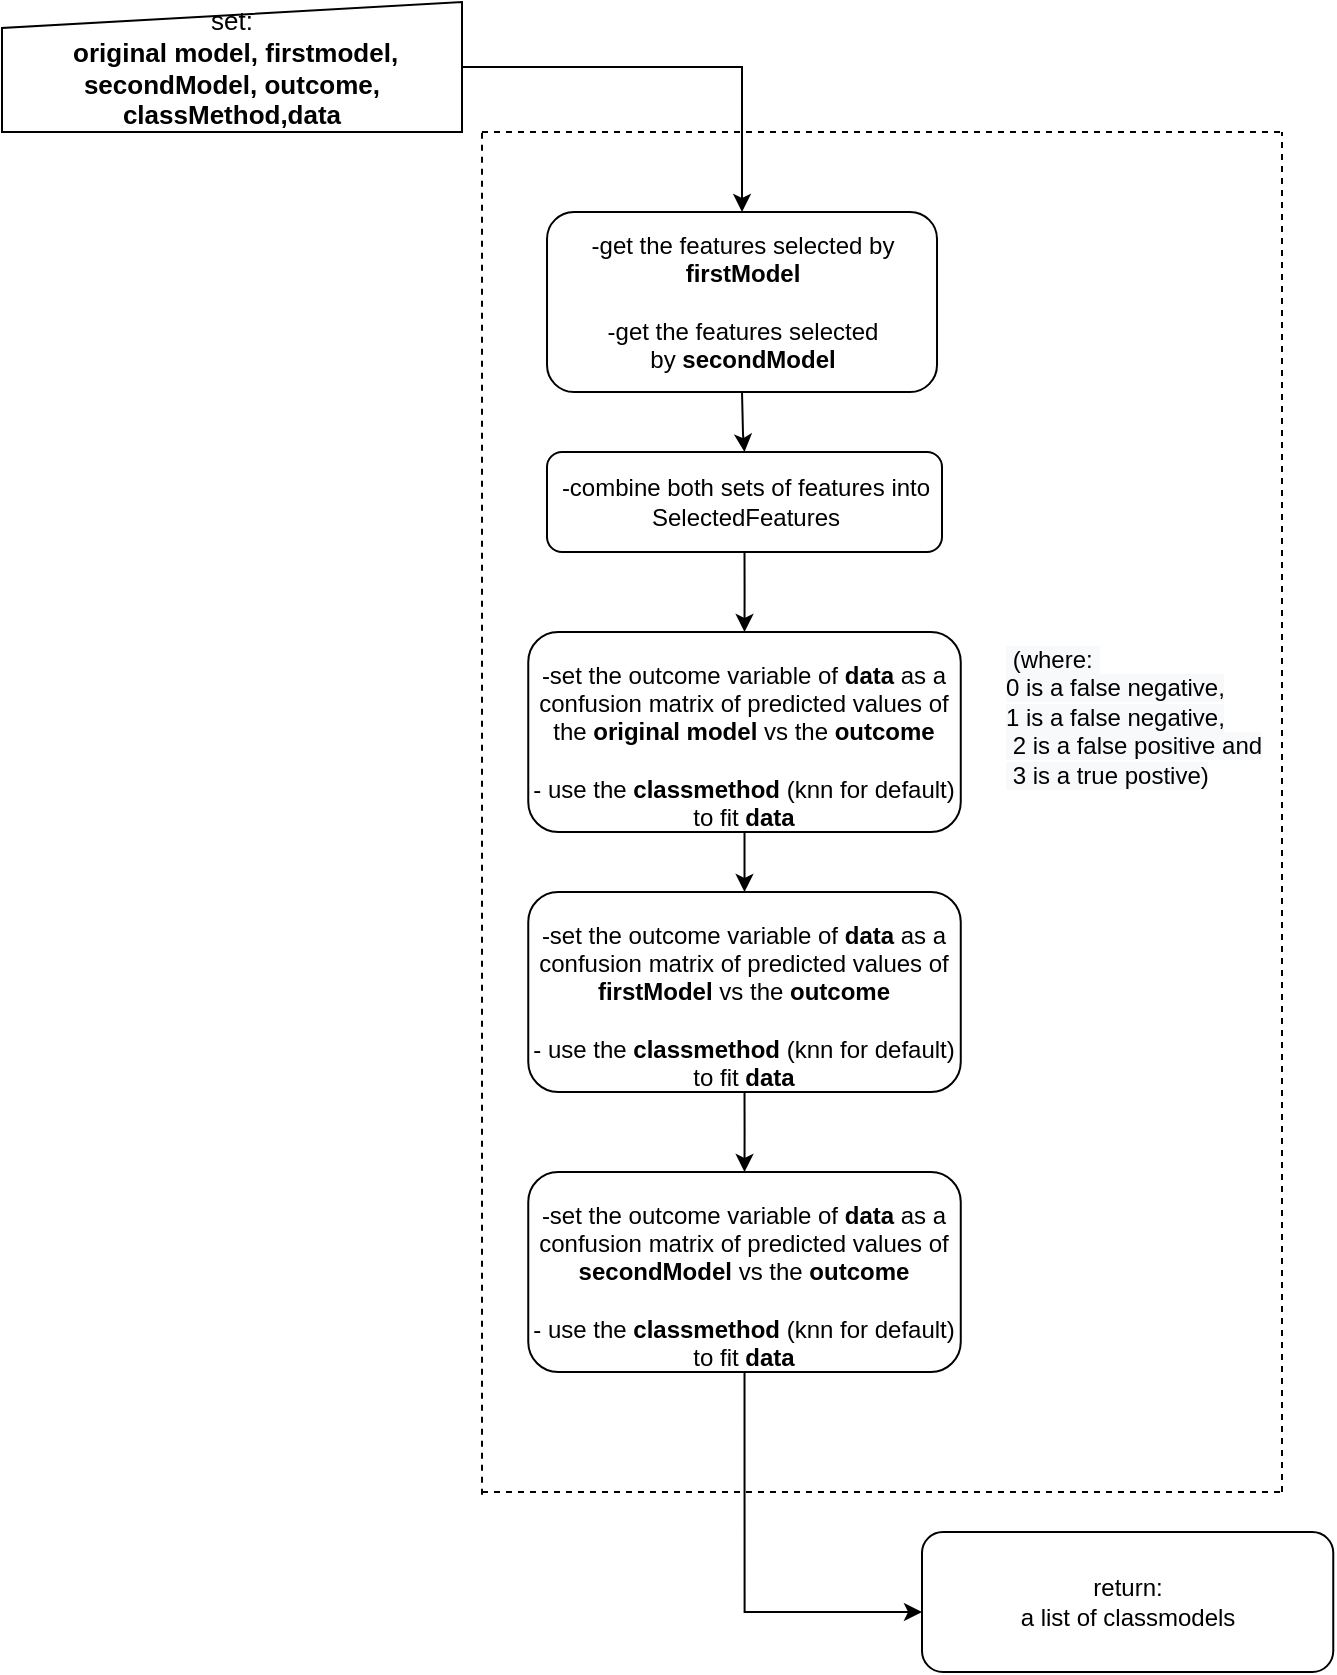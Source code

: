 <mxfile version="13.2.4" type="device"><diagram id="yl6mypD3vgsZdpsOjGAc" name="Page-1"><mxGraphModel dx="1240" dy="619" grid="1" gridSize="10" guides="1" tooltips="1" connect="1" arrows="1" fold="1" page="1" pageScale="1" pageWidth="850" pageHeight="1100" math="0" shadow="0"><root><mxCell id="0"/><mxCell id="1" parent="0"/><mxCell id="wt6OR1GTjQWYbPGMmjvs-1" style="edgeStyle=orthogonalEdgeStyle;rounded=0;orthogonalLoop=1;jettySize=auto;html=1;entryX=0.5;entryY=0;entryDx=0;entryDy=0;" edge="1" parent="1" source="wt6OR1GTjQWYbPGMmjvs-2" target="wt6OR1GTjQWYbPGMmjvs-15"><mxGeometry relative="1" as="geometry"><mxPoint x="369.505" y="114.7" as="targetPoint"/></mxGeometry></mxCell><mxCell id="wt6OR1GTjQWYbPGMmjvs-2" value="&lt;font style=&quot;font-size: 13px&quot;&gt;set:&lt;br&gt;&amp;nbsp;&lt;b&gt;original model, firstmodel, secondModel, outcome, classMethod,data&lt;/b&gt;&lt;/font&gt;" style="shape=manualInput;whiteSpace=wrap;html=1;rounded=0;comic=0;spacing=1;size=13;fontSize=13;" vertex="1" parent="1"><mxGeometry y="15" width="230" height="65" as="geometry"/></mxCell><mxCell id="wt6OR1GTjQWYbPGMmjvs-3" style="edgeStyle=orthogonalEdgeStyle;rounded=0;orthogonalLoop=1;jettySize=auto;html=1;exitX=0.5;exitY=1;exitDx=0;exitDy=0;" edge="1" parent="1" source="wt6OR1GTjQWYbPGMmjvs-4" target="wt6OR1GTjQWYbPGMmjvs-8"><mxGeometry relative="1" as="geometry"/></mxCell><mxCell id="wt6OR1GTjQWYbPGMmjvs-4" value="-combine both sets of features into SelectedFeatures" style="rounded=1;whiteSpace=wrap;html=1;fontSize=12;glass=0;strokeWidth=1;shadow=0;" vertex="1" parent="1"><mxGeometry x="272.5" y="240" width="197.5" height="50" as="geometry"/></mxCell><mxCell id="wt6OR1GTjQWYbPGMmjvs-5" style="edgeStyle=orthogonalEdgeStyle;rounded=0;orthogonalLoop=1;jettySize=auto;html=1;exitX=0.5;exitY=1;exitDx=0;exitDy=0;" edge="1" parent="1" target="wt6OR1GTjQWYbPGMmjvs-4"><mxGeometry relative="1" as="geometry"><mxPoint x="370" y="210" as="sourcePoint"/></mxGeometry></mxCell><mxCell id="wt6OR1GTjQWYbPGMmjvs-20" style="edgeStyle=orthogonalEdgeStyle;rounded=0;orthogonalLoop=1;jettySize=auto;html=1;exitX=0.5;exitY=1;exitDx=0;exitDy=0;entryX=0.5;entryY=0;entryDx=0;entryDy=0;" edge="1" parent="1" source="wt6OR1GTjQWYbPGMmjvs-8" target="wt6OR1GTjQWYbPGMmjvs-18"><mxGeometry relative="1" as="geometry"/></mxCell><mxCell id="wt6OR1GTjQWYbPGMmjvs-8" value="&lt;br&gt;-set the outcome variable of &lt;b&gt;data &lt;/b&gt;as a confusion matrix of predicted values of the &lt;b&gt;original model&lt;/b&gt; vs the &lt;b&gt;outcome&lt;/b&gt;&lt;br&gt;&lt;br&gt;- use the &lt;b&gt;classmethod&lt;/b&gt; (knn for default) to fit&amp;nbsp;&lt;b&gt;data&lt;/b&gt;" style="rounded=1;whiteSpace=wrap;html=1;fontSize=12;glass=0;strokeWidth=1;shadow=0;" vertex="1" parent="1"><mxGeometry x="263.13" y="330" width="216.25" height="100" as="geometry"/></mxCell><mxCell id="wt6OR1GTjQWYbPGMmjvs-15" value="-get the features selected by &lt;b&gt;firstModel&lt;br&gt;&lt;/b&gt;&lt;br&gt;-get the features selected by&amp;nbsp;&lt;b&gt;secondModel&lt;/b&gt;" style="rounded=1;whiteSpace=wrap;html=1;fontSize=12;glass=0;strokeWidth=1;shadow=0;" vertex="1" parent="1"><mxGeometry x="272.51" y="120" width="195" height="90" as="geometry"/></mxCell><mxCell id="wt6OR1GTjQWYbPGMmjvs-16" value="&lt;span style=&quot;color: rgb(0 , 0 , 0) ; font-family: &amp;#34;helvetica&amp;#34; ; font-size: 12px ; font-style: normal ; font-weight: 400 ; letter-spacing: normal ; text-align: center ; text-indent: 0px ; text-transform: none ; word-spacing: 0px ; background-color: rgb(248 , 249 , 250) ; display: inline ; float: none&quot;&gt;&lt;span&gt;&amp;nbsp;&lt;/span&gt;(where:&amp;nbsp;&lt;br&gt;0 is a false negative, &lt;br&gt;1 is a false negative,&lt;br&gt;&amp;nbsp;2 is a false positive and&lt;br&gt;&amp;nbsp;3 is a true postive)&lt;/span&gt;" style="text;whiteSpace=wrap;html=1;" vertex="1" parent="1"><mxGeometry x="500" y="330" width="160" height="70" as="geometry"/></mxCell><mxCell id="wt6OR1GTjQWYbPGMmjvs-21" style="edgeStyle=orthogonalEdgeStyle;rounded=0;orthogonalLoop=1;jettySize=auto;html=1;exitX=0.5;exitY=1;exitDx=0;exitDy=0;" edge="1" parent="1" source="wt6OR1GTjQWYbPGMmjvs-18" target="wt6OR1GTjQWYbPGMmjvs-19"><mxGeometry relative="1" as="geometry"/></mxCell><mxCell id="wt6OR1GTjQWYbPGMmjvs-18" value="&lt;br&gt;-set the outcome variable of &lt;b&gt;data &lt;/b&gt;as a confusion matrix of predicted values of &lt;b&gt;firstModel&lt;/b&gt; vs the &lt;b&gt;outcome&lt;/b&gt;&lt;br&gt;&lt;br&gt;- use the &lt;b&gt;classmethod&lt;/b&gt; (knn for default) to fit&amp;nbsp;&lt;b&gt;data&lt;/b&gt;" style="rounded=1;whiteSpace=wrap;html=1;fontSize=12;glass=0;strokeWidth=1;shadow=0;" vertex="1" parent="1"><mxGeometry x="263.13" y="460" width="216.25" height="100" as="geometry"/></mxCell><mxCell id="wt6OR1GTjQWYbPGMmjvs-26" style="edgeStyle=orthogonalEdgeStyle;rounded=0;orthogonalLoop=1;jettySize=auto;html=1;exitX=0.5;exitY=1;exitDx=0;exitDy=0;" edge="1" parent="1" source="wt6OR1GTjQWYbPGMmjvs-19"><mxGeometry relative="1" as="geometry"><mxPoint x="460" y="820" as="targetPoint"/><Array as="points"><mxPoint x="371" y="820"/><mxPoint x="460" y="820"/></Array></mxGeometry></mxCell><mxCell id="wt6OR1GTjQWYbPGMmjvs-19" value="&lt;br&gt;-set the outcome variable of &lt;b&gt;data &lt;/b&gt;as a confusion matrix of predicted values of &lt;b&gt;secondModel&lt;/b&gt; vs the &lt;b&gt;outcome&lt;/b&gt;&lt;br&gt;&lt;br&gt;- use the &lt;b&gt;classmethod&lt;/b&gt; (knn for default) to fit&amp;nbsp;&lt;b&gt;data&lt;/b&gt;" style="rounded=1;whiteSpace=wrap;html=1;fontSize=12;glass=0;strokeWidth=1;shadow=0;" vertex="1" parent="1"><mxGeometry x="263.13" y="600" width="216.25" height="100" as="geometry"/></mxCell><mxCell id="wt6OR1GTjQWYbPGMmjvs-22" value="" style="endArrow=none;dashed=1;html=1;" edge="1" parent="1"><mxGeometry width="50" height="50" relative="1" as="geometry"><mxPoint x="640" y="760" as="sourcePoint"/><mxPoint x="640" y="80" as="targetPoint"/></mxGeometry></mxCell><mxCell id="wt6OR1GTjQWYbPGMmjvs-23" value="" style="endArrow=none;dashed=1;html=1;" edge="1" parent="1"><mxGeometry width="50" height="50" relative="1" as="geometry"><mxPoint x="240" y="80" as="sourcePoint"/><mxPoint x="640" y="80" as="targetPoint"/></mxGeometry></mxCell><mxCell id="wt6OR1GTjQWYbPGMmjvs-24" value="" style="endArrow=none;dashed=1;html=1;" edge="1" parent="1"><mxGeometry width="50" height="50" relative="1" as="geometry"><mxPoint x="240" y="761.379" as="sourcePoint"/><mxPoint x="240" y="80" as="targetPoint"/></mxGeometry></mxCell><mxCell id="wt6OR1GTjQWYbPGMmjvs-25" value="" style="endArrow=none;dashed=1;html=1;" edge="1" parent="1"><mxGeometry width="50" height="50" relative="1" as="geometry"><mxPoint x="240" y="760" as="sourcePoint"/><mxPoint x="640" y="760" as="targetPoint"/></mxGeometry></mxCell><mxCell id="wt6OR1GTjQWYbPGMmjvs-27" value="return:&lt;br&gt;a list of classmodels" style="rounded=1;whiteSpace=wrap;html=1;fontSize=12;glass=0;strokeWidth=1;shadow=0;" vertex="1" parent="1"><mxGeometry x="460" y="780" width="205.63" height="70" as="geometry"/></mxCell></root></mxGraphModel></diagram></mxfile>